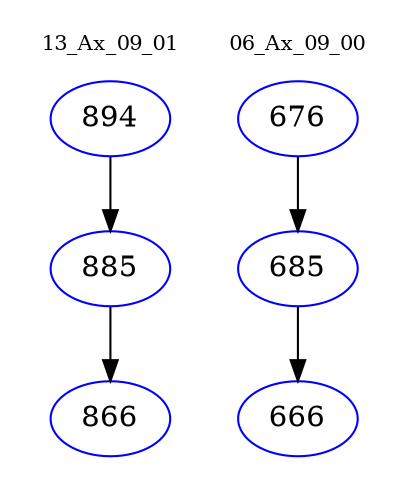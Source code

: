 digraph{
subgraph cluster_0 {
color = white
label = "13_Ax_09_01";
fontsize=10;
T0_894 [label="894", color="blue"]
T0_894 -> T0_885 [color="black"]
T0_885 [label="885", color="blue"]
T0_885 -> T0_866 [color="black"]
T0_866 [label="866", color="blue"]
}
subgraph cluster_1 {
color = white
label = "06_Ax_09_00";
fontsize=10;
T1_676 [label="676", color="blue"]
T1_676 -> T1_685 [color="black"]
T1_685 [label="685", color="blue"]
T1_685 -> T1_666 [color="black"]
T1_666 [label="666", color="blue"]
}
}
